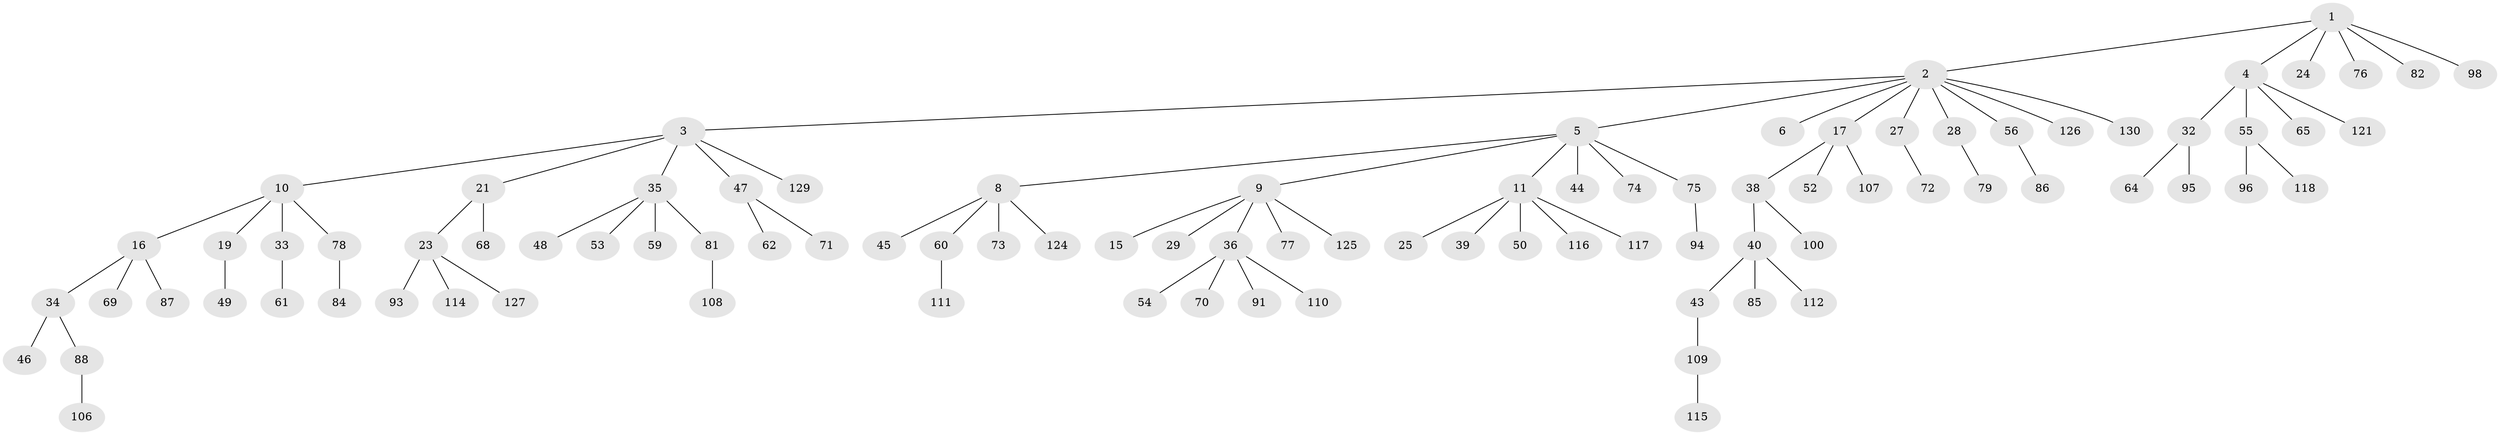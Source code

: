 // Generated by graph-tools (version 1.1) at 2025/52/02/27/25 19:52:12]
// undirected, 93 vertices, 92 edges
graph export_dot {
graph [start="1"]
  node [color=gray90,style=filled];
  1 [super="+41"];
  2 [super="+7"];
  3 [super="+30"];
  4 [super="+12"];
  5 [super="+22"];
  6 [super="+13"];
  8 [super="+31"];
  9 [super="+67"];
  10;
  11 [super="+14"];
  15;
  16 [super="+18"];
  17 [super="+99"];
  19 [super="+20"];
  21 [super="+51"];
  23 [super="+26"];
  24;
  25;
  27 [super="+103"];
  28 [super="+101"];
  29;
  32 [super="+122"];
  33;
  34 [super="+58"];
  35 [super="+37"];
  36 [super="+42"];
  38 [super="+113"];
  39;
  40 [super="+90"];
  43 [super="+63"];
  44;
  45;
  46;
  47;
  48;
  49 [super="+83"];
  50;
  52;
  53;
  54;
  55 [super="+57"];
  56;
  59;
  60 [super="+89"];
  61;
  62 [super="+66"];
  64;
  65;
  68;
  69;
  70;
  71 [super="+80"];
  72;
  73;
  74;
  75 [super="+92"];
  76;
  77 [super="+131"];
  78 [super="+123"];
  79 [super="+97"];
  81;
  82;
  84;
  85;
  86;
  87;
  88;
  91 [super="+128"];
  93;
  94;
  95 [super="+104"];
  96;
  98 [super="+102"];
  100 [super="+105"];
  106;
  107;
  108 [super="+120"];
  109;
  110;
  111;
  112;
  114;
  115;
  116;
  117 [super="+119"];
  118;
  121;
  124;
  125;
  126;
  127;
  129;
  130;
  1 -- 2;
  1 -- 4;
  1 -- 24;
  1 -- 76;
  1 -- 98;
  1 -- 82;
  2 -- 3;
  2 -- 5;
  2 -- 6;
  2 -- 17;
  2 -- 28;
  2 -- 126;
  2 -- 130;
  2 -- 56;
  2 -- 27;
  3 -- 10;
  3 -- 21;
  3 -- 35;
  3 -- 47;
  3 -- 129;
  4 -- 32;
  4 -- 65;
  4 -- 121;
  4 -- 55;
  5 -- 8;
  5 -- 9;
  5 -- 11;
  5 -- 75;
  5 -- 74;
  5 -- 44;
  8 -- 60;
  8 -- 73;
  8 -- 124;
  8 -- 45;
  9 -- 15;
  9 -- 29;
  9 -- 36;
  9 -- 77;
  9 -- 125;
  10 -- 16;
  10 -- 19;
  10 -- 33;
  10 -- 78;
  11 -- 39;
  11 -- 117;
  11 -- 25;
  11 -- 50;
  11 -- 116;
  16 -- 69;
  16 -- 34;
  16 -- 87;
  17 -- 38;
  17 -- 52;
  17 -- 107;
  19 -- 49;
  21 -- 23;
  21 -- 68;
  23 -- 93;
  23 -- 127;
  23 -- 114;
  27 -- 72;
  28 -- 79;
  32 -- 64;
  32 -- 95;
  33 -- 61;
  34 -- 46;
  34 -- 88;
  35 -- 48;
  35 -- 53;
  35 -- 81;
  35 -- 59;
  36 -- 110;
  36 -- 54;
  36 -- 91;
  36 -- 70;
  38 -- 40;
  38 -- 100;
  40 -- 43;
  40 -- 85;
  40 -- 112;
  43 -- 109;
  47 -- 62;
  47 -- 71;
  55 -- 96;
  55 -- 118;
  56 -- 86;
  60 -- 111;
  75 -- 94;
  78 -- 84;
  81 -- 108;
  88 -- 106;
  109 -- 115;
}
